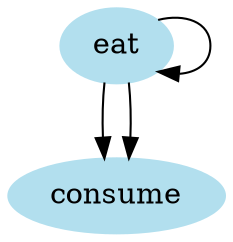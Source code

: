 digraph unix {
	node [color=lightblue2 style=filled]
	size="6,6"
	eat -> consume
	eat -> eat
	eat -> consume
}
